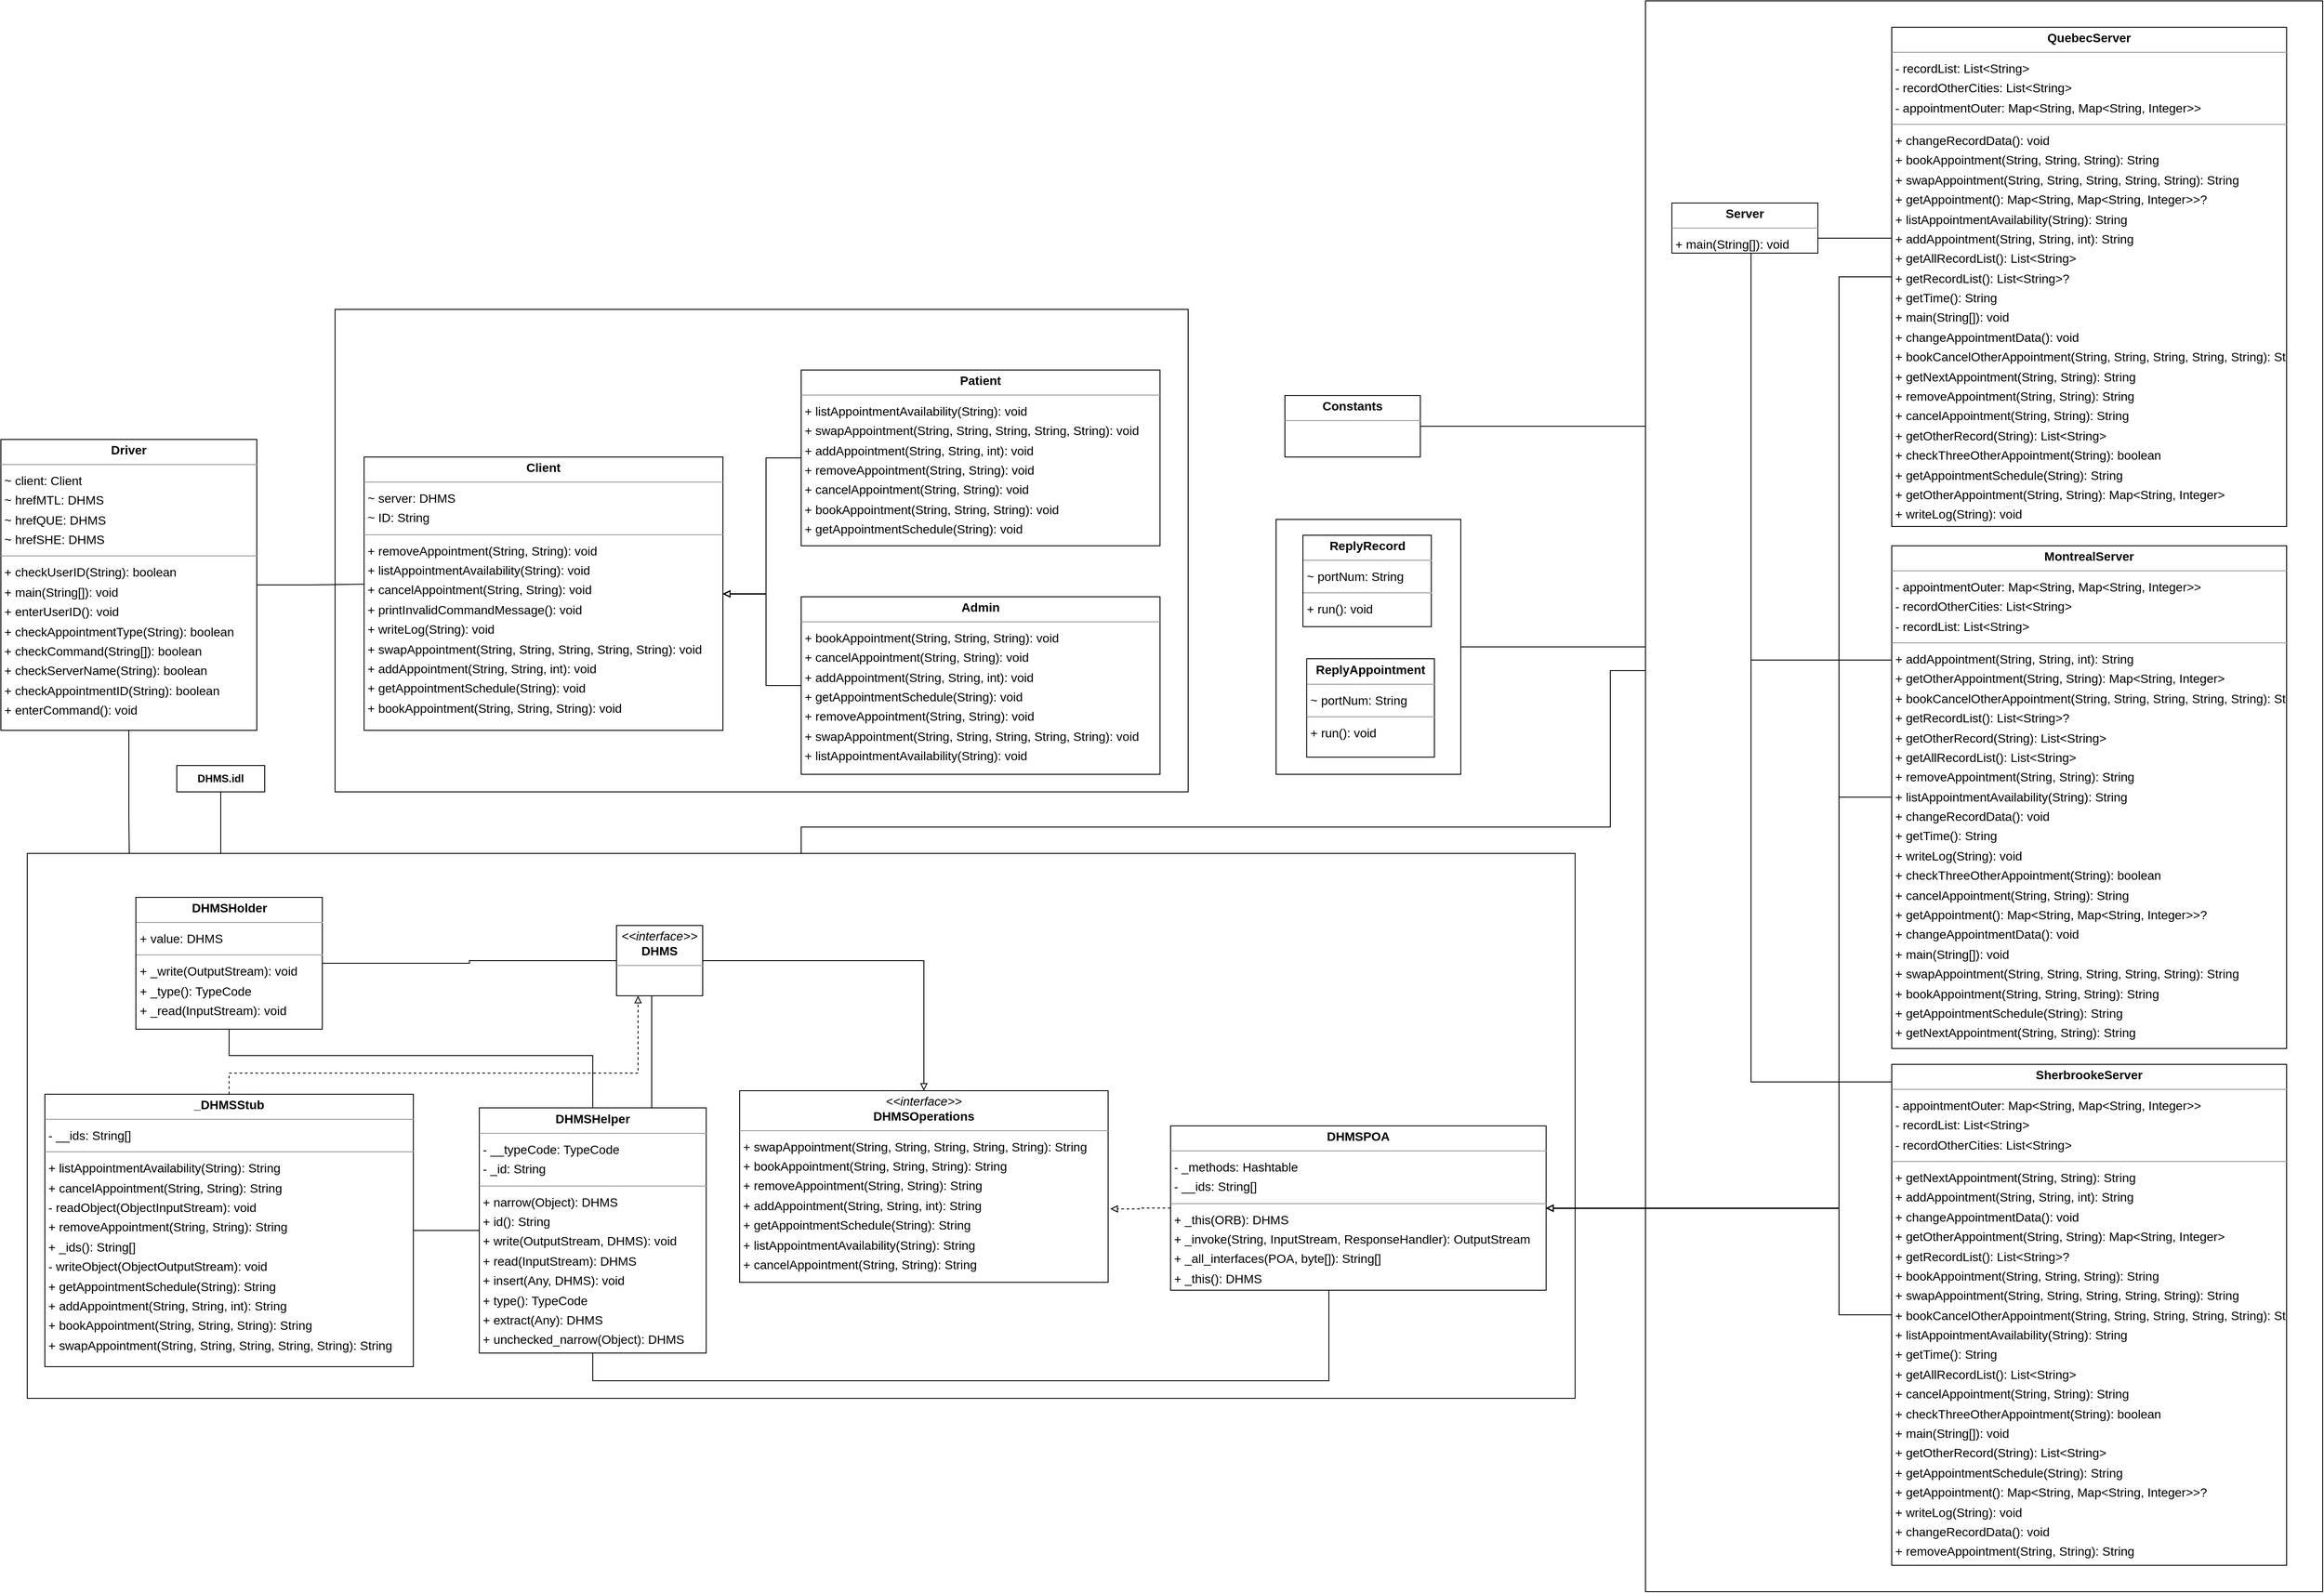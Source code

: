 <mxfile version="16.4.0" type="device"><diagram id="8j2twFAvxU2nmPBrxbak" name="Page-1"><mxGraphModel dx="2836" dy="1774" grid="1" gridSize="10" guides="1" tooltips="1" connect="1" arrows="1" fold="1" page="0" pageScale="1" pageWidth="827" pageHeight="1169" background="none" math="0" shadow="0"><root><mxCell id="0"/><mxCell id="1" parent="0"/><mxCell id="OotrBmsqUo1pVsnrVpW--10" value="" style="rounded=0;whiteSpace=wrap;html=1;" vertex="1" parent="1"><mxGeometry x="830" y="480" width="210" height="290" as="geometry"/></mxCell><mxCell id="OotrBmsqUo1pVsnrVpW--28" style="edgeStyle=orthogonalEdgeStyle;rounded=0;orthogonalLoop=1;jettySize=auto;html=1;entryX=1;entryY=0.5;entryDx=0;entryDy=0;endArrow=none;endFill=0;strokeColor=#000000;" edge="1" parent="1" source="OotrBmsqUo1pVsnrVpW--12" target="OotrBmsqUo1pVsnrVpW--10"><mxGeometry relative="1" as="geometry"><Array as="points"><mxPoint x="1200" y="625"/><mxPoint x="1200" y="625"/></Array></mxGeometry></mxCell><mxCell id="OotrBmsqUo1pVsnrVpW--29" style="edgeStyle=orthogonalEdgeStyle;rounded=0;orthogonalLoop=1;jettySize=auto;html=1;entryX=1;entryY=0.5;entryDx=0;entryDy=0;endArrow=none;endFill=0;strokeColor=#000000;" edge="1" parent="1" source="OotrBmsqUo1pVsnrVpW--12" target="node6"><mxGeometry relative="1" as="geometry"><Array as="points"><mxPoint x="1170" y="374"/><mxPoint x="1170" y="374"/></Array></mxGeometry></mxCell><mxCell id="OotrBmsqUo1pVsnrVpW--12" value="" style="rounded=0;whiteSpace=wrap;html=1;" vertex="1" parent="1"><mxGeometry x="1250" y="-110" width="770" height="1810" as="geometry"/></mxCell><mxCell id="OotrBmsqUo1pVsnrVpW--27" style="edgeStyle=orthogonalEdgeStyle;rounded=0;orthogonalLoop=1;jettySize=auto;html=1;entryX=0;entryY=0.421;entryDx=0;entryDy=0;entryPerimeter=0;endArrow=none;endFill=0;strokeColor=#000000;" edge="1" parent="1" source="OotrBmsqUo1pVsnrVpW--9" target="OotrBmsqUo1pVsnrVpW--12"><mxGeometry relative="1" as="geometry"><Array as="points"><mxPoint x="290" y="830"/><mxPoint x="1210" y="830"/><mxPoint x="1210" y="652"/></Array></mxGeometry></mxCell><mxCell id="OotrBmsqUo1pVsnrVpW--9" value="" style="rounded=0;whiteSpace=wrap;html=1;" vertex="1" parent="1"><mxGeometry x="-590" y="860" width="1760" height="620" as="geometry"/></mxCell><mxCell id="OotrBmsqUo1pVsnrVpW--1" value="" style="rounded=0;whiteSpace=wrap;html=1;" vertex="1" parent="1"><mxGeometry x="-240" y="241" width="970" height="549" as="geometry"/></mxCell><mxCell id="OotrBmsqUo1pVsnrVpW--25" style="edgeStyle=orthogonalEdgeStyle;rounded=0;orthogonalLoop=1;jettySize=auto;html=1;endArrow=block;endFill=0;strokeColor=#000000;entryX=1;entryY=0.5;entryDx=0;entryDy=0;" edge="1" parent="1" source="node10" target="node0"><mxGeometry relative="1" as="geometry"><mxPoint x="200" y="560.0" as="targetPoint"/><Array as="points"><mxPoint x="250" y="669"/><mxPoint x="250" y="565"/></Array></mxGeometry></mxCell><mxCell id="node10" value="&lt;p style=&quot;margin:0px;margin-top:4px;text-align:center;&quot;&gt;&lt;b&gt;Admin&lt;/b&gt;&lt;/p&gt;&lt;hr size=&quot;1&quot;/&gt;&lt;p style=&quot;margin:0 0 0 4px;line-height:1.6;&quot;&gt;+ bookAppointment(String, String, String): void&lt;br/&gt;+ cancelAppointment(String, String): void&lt;br/&gt;+ addAppointment(String, String, int): void&lt;br/&gt;+ getAppointmentSchedule(String): void&lt;br/&gt;+ removeAppointment(String, String): void&lt;br/&gt;+ swapAppointment(String, String, String, String, String): void&lt;br/&gt;+ listAppointmentAvailability(String): void&lt;/p&gt;" style="verticalAlign=top;align=left;overflow=fill;fontSize=14;fontFamily=Helvetica;html=1;rounded=0;shadow=0;comic=0;labelBackgroundColor=none;strokeWidth=1;" parent="1" vertex="1"><mxGeometry x="290" y="568" width="408" height="202" as="geometry"/></mxCell><mxCell id="node0" value="&lt;p style=&quot;margin:0px;margin-top:4px;text-align:center;&quot;&gt;&lt;b&gt;Client&lt;/b&gt;&lt;/p&gt;&lt;hr size=&quot;1&quot;/&gt;&lt;p style=&quot;margin:0 0 0 4px;line-height:1.6;&quot;&gt;~ server: DHMS&lt;br/&gt;~ ID: String&lt;/p&gt;&lt;hr size=&quot;1&quot;/&gt;&lt;p style=&quot;margin:0 0 0 4px;line-height:1.6;&quot;&gt;+ removeAppointment(String, String): void&lt;br/&gt;+ listAppointmentAvailability(String): void&lt;br/&gt;+ cancelAppointment(String, String): void&lt;br/&gt;+ printInvalidCommandMessage(): void&lt;br/&gt;+ writeLog(String): void&lt;br/&gt;+ swapAppointment(String, String, String, String, String): void&lt;br/&gt;+ addAppointment(String, String, int): void&lt;br/&gt;+ getAppointmentSchedule(String): void&lt;br/&gt;+ bookAppointment(String, String, String): void&lt;/p&gt;" style="verticalAlign=top;align=left;overflow=fill;fontSize=14;fontFamily=Helvetica;html=1;rounded=0;shadow=0;comic=0;labelBackgroundColor=none;strokeWidth=1;" parent="1" vertex="1"><mxGeometry x="-207" y="409" width="408" height="311" as="geometry"/></mxCell><mxCell id="OotrBmsqUo1pVsnrVpW--15" style="edgeStyle=orthogonalEdgeStyle;rounded=0;orthogonalLoop=1;jettySize=auto;html=1;endArrow=block;endFill=0;" edge="1" parent="1" source="node8" target="node2"><mxGeometry relative="1" as="geometry"/></mxCell><mxCell id="node8" value="&lt;p style=&quot;margin:0px;margin-top:4px;text-align:center;&quot;&gt;&lt;i&gt;&amp;lt;&amp;lt;interface&amp;gt;&amp;gt;&lt;/i&gt;&lt;br/&gt;&lt;b&gt;DHMS&lt;/b&gt;&lt;/p&gt;&lt;hr size=&quot;1&quot;/&gt;" style="verticalAlign=top;align=left;overflow=fill;fontSize=14;fontFamily=Helvetica;html=1;rounded=0;shadow=0;comic=0;labelBackgroundColor=none;strokeWidth=1;" parent="1" vertex="1"><mxGeometry x="80" y="942" width="98" height="80" as="geometry"/></mxCell><mxCell id="OotrBmsqUo1pVsnrVpW--20" style="edgeStyle=orthogonalEdgeStyle;rounded=0;orthogonalLoop=1;jettySize=auto;html=1;endArrow=none;endFill=0;" edge="1" parent="1" source="node12" target="node1"><mxGeometry relative="1" as="geometry"><Array as="points"><mxPoint x="53" y="1460"/><mxPoint x="890" y="1460"/></Array></mxGeometry></mxCell><mxCell id="OotrBmsqUo1pVsnrVpW--21" style="edgeStyle=orthogonalEdgeStyle;rounded=0;orthogonalLoop=1;jettySize=auto;html=1;endArrow=none;endFill=0;" edge="1" parent="1" source="node12" target="node8"><mxGeometry relative="1" as="geometry"><Array as="points"><mxPoint x="120" y="1040"/><mxPoint x="120" y="1040"/></Array></mxGeometry></mxCell><mxCell id="node12" value="&lt;p style=&quot;margin:0px;margin-top:4px;text-align:center;&quot;&gt;&lt;b&gt;DHMSHelper&lt;/b&gt;&lt;/p&gt;&lt;hr size=&quot;1&quot;/&gt;&lt;p style=&quot;margin:0 0 0 4px;line-height:1.6;&quot;&gt;- __typeCode: TypeCode&lt;br/&gt;- _id: String&lt;/p&gt;&lt;hr size=&quot;1&quot;/&gt;&lt;p style=&quot;margin:0 0 0 4px;line-height:1.6;&quot;&gt;+ narrow(Object): DHMS&lt;br/&gt;+ id(): String&lt;br/&gt;+ write(OutputStream, DHMS): void&lt;br/&gt;+ read(InputStream): DHMS&lt;br/&gt;+ insert(Any, DHMS): void&lt;br/&gt;+ type(): TypeCode&lt;br/&gt;+ extract(Any): DHMS&lt;br/&gt;+ unchecked_narrow(Object): DHMS&lt;/p&gt;" style="verticalAlign=top;align=left;overflow=fill;fontSize=14;fontFamily=Helvetica;html=1;rounded=0;shadow=0;comic=0;labelBackgroundColor=none;strokeWidth=1;" parent="1" vertex="1"><mxGeometry x="-76" y="1149.5" width="258" height="279" as="geometry"/></mxCell><mxCell id="OotrBmsqUo1pVsnrVpW--17" style="edgeStyle=orthogonalEdgeStyle;rounded=0;orthogonalLoop=1;jettySize=auto;html=1;entryX=0;entryY=0.5;entryDx=0;entryDy=0;endArrow=none;endFill=0;" edge="1" parent="1" source="node9" target="node8"><mxGeometry relative="1" as="geometry"/></mxCell><mxCell id="OotrBmsqUo1pVsnrVpW--18" style="edgeStyle=orthogonalEdgeStyle;rounded=0;orthogonalLoop=1;jettySize=auto;html=1;endArrow=none;endFill=0;exitX=0.5;exitY=1;exitDx=0;exitDy=0;" edge="1" parent="1" source="node9"><mxGeometry relative="1" as="geometry"><mxPoint x="53" y="1150" as="targetPoint"/><Array as="points"><mxPoint x="-360" y="1090"/><mxPoint x="53" y="1090"/></Array></mxGeometry></mxCell><mxCell id="node9" value="&lt;p style=&quot;margin:0px;margin-top:4px;text-align:center;&quot;&gt;&lt;b&gt;DHMSHolder&lt;/b&gt;&lt;/p&gt;&lt;hr size=&quot;1&quot;/&gt;&lt;p style=&quot;margin:0 0 0 4px;line-height:1.6;&quot;&gt;+ value: DHMS&lt;/p&gt;&lt;hr size=&quot;1&quot;/&gt;&lt;p style=&quot;margin:0 0 0 4px;line-height:1.6;&quot;&gt;+ _write(OutputStream): void&lt;br/&gt;+ _type(): TypeCode&lt;br/&gt;+ _read(InputStream): void&lt;/p&gt;" style="verticalAlign=top;align=left;overflow=fill;fontSize=14;fontFamily=Helvetica;html=1;rounded=0;shadow=0;comic=0;labelBackgroundColor=none;strokeWidth=1;" parent="1" vertex="1"><mxGeometry x="-466.5" y="910" width="212" height="150" as="geometry"/></mxCell><mxCell id="node2" value="&lt;p style=&quot;margin:0px;margin-top:4px;text-align:center;&quot;&gt;&lt;i&gt;&amp;lt;&amp;lt;interface&amp;gt;&amp;gt;&lt;/i&gt;&lt;br/&gt;&lt;b&gt;DHMSOperations&lt;/b&gt;&lt;/p&gt;&lt;hr size=&quot;1&quot;/&gt;&lt;p style=&quot;margin:0 0 0 4px;line-height:1.6;&quot;&gt;+ swapAppointment(String, String, String, String, String): String&lt;br/&gt;+ bookAppointment(String, String, String): String&lt;br/&gt;+ removeAppointment(String, String): String&lt;br/&gt;+ addAppointment(String, String, int): String&lt;br/&gt;+ getAppointmentSchedule(String): String&lt;br/&gt;+ listAppointmentAvailability(String): String&lt;br/&gt;+ cancelAppointment(String, String): String&lt;/p&gt;" style="verticalAlign=top;align=left;overflow=fill;fontSize=14;fontFamily=Helvetica;html=1;rounded=0;shadow=0;comic=0;labelBackgroundColor=none;strokeWidth=1;" parent="1" vertex="1"><mxGeometry x="220" y="1130" width="419" height="218" as="geometry"/></mxCell><mxCell id="OotrBmsqUo1pVsnrVpW--22" style="edgeStyle=orthogonalEdgeStyle;rounded=0;orthogonalLoop=1;jettySize=auto;html=1;endArrow=none;endFill=0;" edge="1" parent="1" source="node15" target="OotrBmsqUo1pVsnrVpW--9"><mxGeometry relative="1" as="geometry"><Array as="points"><mxPoint x="-474" y="820"/><mxPoint x="-474" y="820"/></Array></mxGeometry></mxCell><mxCell id="OotrBmsqUo1pVsnrVpW--23" style="edgeStyle=orthogonalEdgeStyle;rounded=0;orthogonalLoop=1;jettySize=auto;html=1;entryX=0.002;entryY=0.465;entryDx=0;entryDy=0;entryPerimeter=0;endArrow=none;endFill=0;" edge="1" parent="1" source="node15" target="node0"><mxGeometry relative="1" as="geometry"/></mxCell><mxCell id="node15" value="&lt;p style=&quot;margin:0px;margin-top:4px;text-align:center;&quot;&gt;&lt;b&gt;Driver&lt;/b&gt;&lt;/p&gt;&lt;hr size=&quot;1&quot;/&gt;&lt;p style=&quot;margin:0 0 0 4px;line-height:1.6;&quot;&gt;~ client: Client&lt;br/&gt;~ hrefMTL: DHMS&lt;br/&gt;~ hrefQUE: DHMS&lt;br/&gt;~ hrefSHE: DHMS&lt;/p&gt;&lt;hr size=&quot;1&quot;/&gt;&lt;p style=&quot;margin:0 0 0 4px;line-height:1.6;&quot;&gt;+ checkUserID(String): boolean&lt;br/&gt;+ main(String[]): void&lt;br/&gt;+ enterUserID(): void&lt;br/&gt;+ checkAppointmentType(String): boolean&lt;br/&gt;+ checkCommand(String[]): boolean&lt;br/&gt;+ checkServerName(String): boolean&lt;br/&gt;+ checkAppointmentID(String): boolean&lt;br/&gt;+ enterCommand(): void&lt;/p&gt;" style="verticalAlign=top;align=left;overflow=fill;fontSize=14;fontFamily=Helvetica;html=1;rounded=0;shadow=0;comic=0;labelBackgroundColor=none;strokeWidth=1;" parent="1" vertex="1"><mxGeometry x="-620" y="389" width="291" height="331" as="geometry"/></mxCell><mxCell id="OotrBmsqUo1pVsnrVpW--31" style="edgeStyle=orthogonalEdgeStyle;rounded=0;orthogonalLoop=1;jettySize=auto;html=1;endArrow=block;endFill=0;strokeColor=#000000;entryX=1;entryY=0.5;entryDx=0;entryDy=0;" edge="1" parent="1" source="node14" target="node1"><mxGeometry relative="1" as="geometry"><mxPoint x="1170" y="1270" as="targetPoint"/><Array as="points"><mxPoint x="1470" y="796"/><mxPoint x="1470" y="1264"/></Array></mxGeometry></mxCell><mxCell id="node14" value="&lt;p style=&quot;margin:0px;margin-top:4px;text-align:center;&quot;&gt;&lt;b&gt;MontrealServer&lt;/b&gt;&lt;/p&gt;&lt;hr size=&quot;1&quot;/&gt;&lt;p style=&quot;margin:0 0 0 4px;line-height:1.6;&quot;&gt;- appointmentOuter: Map&amp;lt;String, Map&amp;lt;String, Integer&amp;gt;&amp;gt;&lt;br/&gt;- recordOtherCities: List&amp;lt;String&amp;gt;&lt;br/&gt;- recordList: List&amp;lt;String&amp;gt;&lt;/p&gt;&lt;hr size=&quot;1&quot;/&gt;&lt;p style=&quot;margin:0 0 0 4px;line-height:1.6;&quot;&gt;+ addAppointment(String, String, int): String&lt;br/&gt;+ getOtherAppointment(String, String): Map&amp;lt;String, Integer&amp;gt;&lt;br/&gt;+ bookCancelOtherAppointment(String, String, String, String, String): String&lt;br/&gt;+ getRecordList(): List&amp;lt;String&amp;gt;?&lt;br/&gt;+ getOtherRecord(String): List&amp;lt;String&amp;gt;&lt;br/&gt;+ getAllRecordList(): List&amp;lt;String&amp;gt;&lt;br/&gt;+ removeAppointment(String, String): String&lt;br/&gt;+ listAppointmentAvailability(String): String&lt;br/&gt;+ changeRecordData(): void&lt;br/&gt;+ getTime(): String&lt;br/&gt;+ writeLog(String): void&lt;br/&gt;+ checkThreeOtherAppointment(String): boolean&lt;br/&gt;+ cancelAppointment(String, String): String&lt;br/&gt;+ getAppointment(): Map&amp;lt;String, Map&amp;lt;String, Integer&amp;gt;&amp;gt;?&lt;br/&gt;+ changeAppointmentData(): void&lt;br/&gt;+ main(String[]): void&lt;br/&gt;+ swapAppointment(String, String, String, String, String): String&lt;br/&gt;+ bookAppointment(String, String, String): String&lt;br/&gt;+ getAppointmentSchedule(String): String&lt;br/&gt;+ getNextAppointment(String, String): String&lt;/p&gt;" style="verticalAlign=top;align=left;overflow=fill;fontSize=14;fontFamily=Helvetica;html=1;rounded=0;shadow=0;comic=0;labelBackgroundColor=none;strokeWidth=1;" parent="1" vertex="1"><mxGeometry x="1530" y="510" width="449" height="572" as="geometry"/></mxCell><mxCell id="OotrBmsqUo1pVsnrVpW--24" style="edgeStyle=orthogonalEdgeStyle;rounded=0;orthogonalLoop=1;jettySize=auto;html=1;endArrow=block;endFill=0;strokeColor=#000000;" edge="1" parent="1" source="node16" target="node0"><mxGeometry relative="1" as="geometry"><Array as="points"><mxPoint x="250" y="410"/><mxPoint x="250" y="565"/></Array></mxGeometry></mxCell><mxCell id="node16" value="&lt;p style=&quot;margin:0px;margin-top:4px;text-align:center;&quot;&gt;&lt;b&gt;Patient&lt;/b&gt;&lt;/p&gt;&lt;hr size=&quot;1&quot;/&gt;&lt;p style=&quot;margin:0 0 0 4px;line-height:1.6;&quot;&gt;+ listAppointmentAvailability(String): void&lt;br/&gt;+ swapAppointment(String, String, String, String, String): void&lt;br/&gt;+ addAppointment(String, String, int): void&lt;br/&gt;+ removeAppointment(String, String): void&lt;br/&gt;+ cancelAppointment(String, String): void&lt;br/&gt;+ bookAppointment(String, String, String): void&lt;br/&gt;+ getAppointmentSchedule(String): void&lt;/p&gt;" style="verticalAlign=top;align=left;overflow=fill;fontSize=14;fontFamily=Helvetica;html=1;rounded=0;shadow=0;comic=0;labelBackgroundColor=none;strokeWidth=1;" parent="1" vertex="1"><mxGeometry x="290" y="310" width="408" height="200" as="geometry"/></mxCell><mxCell id="OotrBmsqUo1pVsnrVpW--30" style="edgeStyle=orthogonalEdgeStyle;rounded=0;orthogonalLoop=1;jettySize=auto;html=1;endArrow=block;endFill=0;strokeColor=#000000;" edge="1" parent="1" source="node4" target="node1"><mxGeometry relative="1" as="geometry"><Array as="points"><mxPoint x="1470" y="204"/><mxPoint x="1470" y="1264"/></Array></mxGeometry></mxCell><mxCell id="node4" value="&lt;p style=&quot;margin:0px;margin-top:4px;text-align:center;&quot;&gt;&lt;b&gt;QuebecServer&lt;/b&gt;&lt;/p&gt;&lt;hr size=&quot;1&quot;/&gt;&lt;p style=&quot;margin:0 0 0 4px;line-height:1.6;&quot;&gt;- recordList: List&amp;lt;String&amp;gt;&lt;br/&gt;- recordOtherCities: List&amp;lt;String&amp;gt;&lt;br/&gt;- appointmentOuter: Map&amp;lt;String, Map&amp;lt;String, Integer&amp;gt;&amp;gt;&lt;/p&gt;&lt;hr size=&quot;1&quot;/&gt;&lt;p style=&quot;margin:0 0 0 4px;line-height:1.6;&quot;&gt;+ changeRecordData(): void&lt;br/&gt;+ bookAppointment(String, String, String): String&lt;br/&gt;+ swapAppointment(String, String, String, String, String): String&lt;br/&gt;+ getAppointment(): Map&amp;lt;String, Map&amp;lt;String, Integer&amp;gt;&amp;gt;?&lt;br/&gt;+ listAppointmentAvailability(String): String&lt;br/&gt;+ addAppointment(String, String, int): String&lt;br/&gt;+ getAllRecordList(): List&amp;lt;String&amp;gt;&lt;br/&gt;+ getRecordList(): List&amp;lt;String&amp;gt;?&lt;br/&gt;+ getTime(): String&lt;br/&gt;+ main(String[]): void&lt;br/&gt;+ changeAppointmentData(): void&lt;br/&gt;+ bookCancelOtherAppointment(String, String, String, String, String): String&lt;br/&gt;+ getNextAppointment(String, String): String&lt;br/&gt;+ removeAppointment(String, String): String&lt;br/&gt;+ cancelAppointment(String, String): String&lt;br/&gt;+ getOtherRecord(String): List&amp;lt;String&amp;gt;&lt;br/&gt;+ checkThreeOtherAppointment(String): boolean&lt;br/&gt;+ getAppointmentSchedule(String): String&lt;br/&gt;+ getOtherAppointment(String, String): Map&amp;lt;String, Integer&amp;gt;&lt;br/&gt;+ writeLog(String): void&lt;/p&gt;" style="verticalAlign=top;align=left;overflow=fill;fontSize=14;fontFamily=Helvetica;html=1;rounded=0;shadow=0;comic=0;labelBackgroundColor=none;strokeWidth=1;" parent="1" vertex="1"><mxGeometry x="1530" y="-80" width="449" height="568" as="geometry"/></mxCell><mxCell id="OotrBmsqUo1pVsnrVpW--32" style="edgeStyle=orthogonalEdgeStyle;rounded=0;orthogonalLoop=1;jettySize=auto;html=1;entryX=1;entryY=0.5;entryDx=0;entryDy=0;endArrow=block;endFill=0;strokeColor=#000000;" edge="1" parent="1" source="node7" target="node1"><mxGeometry relative="1" as="geometry"><Array as="points"><mxPoint x="1470" y="1385"/><mxPoint x="1470" y="1264"/></Array></mxGeometry></mxCell><mxCell id="node7" value="&lt;p style=&quot;margin:0px;margin-top:4px;text-align:center;&quot;&gt;&lt;b&gt;SherbrookeServer&lt;/b&gt;&lt;/p&gt;&lt;hr size=&quot;1&quot;/&gt;&lt;p style=&quot;margin:0 0 0 4px;line-height:1.6;&quot;&gt;- appointmentOuter: Map&amp;lt;String, Map&amp;lt;String, Integer&amp;gt;&amp;gt;&lt;br/&gt;- recordList: List&amp;lt;String&amp;gt;&lt;br/&gt;- recordOtherCities: List&amp;lt;String&amp;gt;&lt;/p&gt;&lt;hr size=&quot;1&quot;/&gt;&lt;p style=&quot;margin:0 0 0 4px;line-height:1.6;&quot;&gt;+ getNextAppointment(String, String): String&lt;br/&gt;+ addAppointment(String, String, int): String&lt;br/&gt;+ changeAppointmentData(): void&lt;br/&gt;+ getOtherAppointment(String, String): Map&amp;lt;String, Integer&amp;gt;&lt;br/&gt;+ getRecordList(): List&amp;lt;String&amp;gt;?&lt;br/&gt;+ bookAppointment(String, String, String): String&lt;br/&gt;+ swapAppointment(String, String, String, String, String): String&lt;br/&gt;+ bookCancelOtherAppointment(String, String, String, String, String): String&lt;br/&gt;+ listAppointmentAvailability(String): String&lt;br/&gt;+ getTime(): String&lt;br/&gt;+ getAllRecordList(): List&amp;lt;String&amp;gt;&lt;br/&gt;+ cancelAppointment(String, String): String&lt;br/&gt;+ checkThreeOtherAppointment(String): boolean&lt;br/&gt;+ main(String[]): void&lt;br/&gt;+ getOtherRecord(String): List&amp;lt;String&amp;gt;&lt;br/&gt;+ getAppointmentSchedule(String): String&lt;br/&gt;+ getAppointment(): Map&amp;lt;String, Map&amp;lt;String, Integer&amp;gt;&amp;gt;?&lt;br/&gt;+ writeLog(String): void&lt;br/&gt;+ changeRecordData(): void&lt;br/&gt;+ removeAppointment(String, String): String&lt;/p&gt;" style="verticalAlign=top;align=left;overflow=fill;fontSize=14;fontFamily=Helvetica;html=1;rounded=0;shadow=0;comic=0;labelBackgroundColor=none;strokeWidth=1;" parent="1" vertex="1"><mxGeometry x="1530" y="1100" width="449" height="570" as="geometry"/></mxCell><mxCell id="OotrBmsqUo1pVsnrVpW--19" style="edgeStyle=orthogonalEdgeStyle;rounded=0;orthogonalLoop=1;jettySize=auto;html=1;endArrow=none;endFill=0;" edge="1" parent="1" source="node3" target="node12"><mxGeometry relative="1" as="geometry"/></mxCell><mxCell id="OotrBmsqUo1pVsnrVpW--40" style="edgeStyle=orthogonalEdgeStyle;rounded=0;orthogonalLoop=1;jettySize=auto;html=1;entryX=0.25;entryY=1;entryDx=0;entryDy=0;endArrow=block;endFill=0;strokeColor=#000000;dashed=1;" edge="1" parent="1" source="node3" target="node8"><mxGeometry relative="1" as="geometry"><Array as="points"><mxPoint x="-360" y="1110"/><mxPoint x="105" y="1110"/></Array></mxGeometry></mxCell><mxCell id="node3" value="&lt;p style=&quot;margin:0px;margin-top:4px;text-align:center;&quot;&gt;&lt;b&gt;_DHMSStub&lt;/b&gt;&lt;/p&gt;&lt;hr size=&quot;1&quot;/&gt;&lt;p style=&quot;margin:0 0 0 4px;line-height:1.6;&quot;&gt;- __ids: String[]&lt;/p&gt;&lt;hr size=&quot;1&quot;/&gt;&lt;p style=&quot;margin:0 0 0 4px;line-height:1.6;&quot;&gt;+ listAppointmentAvailability(String): String&lt;br/&gt;+ cancelAppointment(String, String): String&lt;br/&gt;- readObject(ObjectInputStream): void&lt;br/&gt;+ removeAppointment(String, String): String&lt;br/&gt;+ _ids(): String[]&lt;br/&gt;- writeObject(ObjectOutputStream): void&lt;br/&gt;+ getAppointmentSchedule(String): String&lt;br/&gt;+ addAppointment(String, String, int): String&lt;br/&gt;+ bookAppointment(String, String, String): String&lt;br/&gt;+ swapAppointment(String, String, String, String, String): String&lt;/p&gt;" style="verticalAlign=top;align=left;overflow=fill;fontSize=14;fontFamily=Helvetica;html=1;rounded=0;shadow=0;comic=0;labelBackgroundColor=none;strokeWidth=1;" parent="1" vertex="1"><mxGeometry x="-570" y="1134" width="419" height="310" as="geometry"/></mxCell><mxCell id="OotrBmsqUo1pVsnrVpW--16" style="edgeStyle=orthogonalEdgeStyle;rounded=0;orthogonalLoop=1;jettySize=auto;html=1;entryX=1.006;entryY=0.617;entryDx=0;entryDy=0;entryPerimeter=0;endArrow=block;endFill=0;dashed=1;" edge="1" parent="1" source="node1" target="node2"><mxGeometry relative="1" as="geometry"/></mxCell><mxCell id="node1" value="&lt;p style=&quot;margin:0px;margin-top:4px;text-align:center;&quot;&gt;&lt;b&gt;DHMSPOA&lt;/b&gt;&lt;/p&gt;&lt;hr size=&quot;1&quot;/&gt;&lt;p style=&quot;margin:0 0 0 4px;line-height:1.6;&quot;&gt;- _methods: Hashtable&lt;br/&gt;- __ids: String[]&lt;/p&gt;&lt;hr size=&quot;1&quot;/&gt;&lt;p style=&quot;margin:0 0 0 4px;line-height:1.6;&quot;&gt;+ _this(ORB): DHMS&lt;br/&gt;+ _invoke(String, InputStream, ResponseHandler): OutputStream&lt;br/&gt;+ _all_interfaces(POA, byte[]): String[]&lt;br/&gt;+ _this(): DHMS&lt;/p&gt;" style="verticalAlign=top;align=left;overflow=fill;fontSize=14;fontFamily=Helvetica;html=1;rounded=0;shadow=0;comic=0;labelBackgroundColor=none;strokeWidth=1;" parent="1" vertex="1"><mxGeometry x="710" y="1170" width="427" height="187" as="geometry"/></mxCell><mxCell id="OotrBmsqUo1pVsnrVpW--33" style="edgeStyle=orthogonalEdgeStyle;rounded=0;orthogonalLoop=1;jettySize=auto;html=1;endArrow=none;endFill=0;strokeColor=#000000;" edge="1" parent="1" source="node13" target="node4"><mxGeometry relative="1" as="geometry"><Array as="points"><mxPoint x="1470" y="160"/><mxPoint x="1470" y="160"/></Array></mxGeometry></mxCell><mxCell id="OotrBmsqUo1pVsnrVpW--34" style="edgeStyle=orthogonalEdgeStyle;rounded=0;orthogonalLoop=1;jettySize=auto;html=1;endArrow=none;endFill=0;strokeColor=#000000;" edge="1" parent="1" source="node13" target="node14"><mxGeometry relative="1" as="geometry"><Array as="points"><mxPoint x="1370" y="640"/></Array></mxGeometry></mxCell><mxCell id="OotrBmsqUo1pVsnrVpW--35" style="edgeStyle=orthogonalEdgeStyle;rounded=0;orthogonalLoop=1;jettySize=auto;html=1;endArrow=none;endFill=0;strokeColor=#000000;" edge="1" parent="1" source="node13" target="node7"><mxGeometry relative="1" as="geometry"><Array as="points"><mxPoint x="1370" y="1120"/></Array></mxGeometry></mxCell><mxCell id="node13" value="&lt;p style=&quot;margin:0px;margin-top:4px;text-align:center;&quot;&gt;&lt;b&gt;Server&lt;/b&gt;&lt;/p&gt;&lt;hr size=&quot;1&quot;/&gt;&lt;p style=&quot;margin:0 0 0 4px;line-height:1.6;&quot;&gt;+ main(String[]): void&lt;/p&gt;" style="verticalAlign=top;align=left;overflow=fill;fontSize=14;fontFamily=Helvetica;html=1;rounded=0;shadow=0;comic=0;labelBackgroundColor=none;strokeWidth=1;" parent="1" vertex="1"><mxGeometry x="1280" y="120" width="166" height="57" as="geometry"/></mxCell><mxCell id="node11" value="&lt;p style=&quot;margin:0px;margin-top:4px;text-align:center;&quot;&gt;&lt;b&gt;ReplyRecord&lt;/b&gt;&lt;/p&gt;&lt;hr size=&quot;1&quot;/&gt;&lt;p style=&quot;margin:0 0 0 4px;line-height:1.6;&quot;&gt;~ portNum: String&lt;/p&gt;&lt;hr size=&quot;1&quot;/&gt;&lt;p style=&quot;margin:0 0 0 4px;line-height:1.6;&quot;&gt;+ run(): void&lt;/p&gt;" style="verticalAlign=top;align=left;overflow=fill;fontSize=14;fontFamily=Helvetica;html=1;rounded=0;shadow=0;comic=0;labelBackgroundColor=none;strokeWidth=1;" parent="1" vertex="1"><mxGeometry x="860.5" y="498" width="146" height="104" as="geometry"/></mxCell><mxCell id="node6" value="&lt;p style=&quot;margin: 0px ; margin-top: 4px ; text-align: center&quot;&gt;&lt;b&gt;Constants&lt;/b&gt;&lt;/p&gt;&lt;hr size=&quot;1&quot;&gt;&lt;p style=&quot;margin: 0 0 0 4px ; line-height: 1.6&quot;&gt;&lt;br&gt;&lt;/p&gt;" style="verticalAlign=top;align=left;overflow=fill;fontSize=14;fontFamily=Helvetica;html=1;rounded=0;shadow=0;comic=0;labelBackgroundColor=none;strokeWidth=1;" parent="1" vertex="1"><mxGeometry x="840" y="339" width="154" height="70" as="geometry"/></mxCell><mxCell id="node5" value="&lt;p style=&quot;margin:0px;margin-top:4px;text-align:center;&quot;&gt;&lt;b&gt;ReplyAppointment&lt;/b&gt;&lt;/p&gt;&lt;hr size=&quot;1&quot;/&gt;&lt;p style=&quot;margin:0 0 0 4px;line-height:1.6;&quot;&gt;~ portNum: String&lt;/p&gt;&lt;hr size=&quot;1&quot;/&gt;&lt;p style=&quot;margin:0 0 0 4px;line-height:1.6;&quot;&gt;+ run(): void&lt;/p&gt;" style="verticalAlign=top;align=left;overflow=fill;fontSize=14;fontFamily=Helvetica;html=1;rounded=0;shadow=0;comic=0;labelBackgroundColor=none;strokeWidth=1;" parent="1" vertex="1"><mxGeometry x="864.75" y="638.5" width="145.25" height="112" as="geometry"/></mxCell><mxCell id="OotrBmsqUo1pVsnrVpW--36" value="" style="rounded=0;whiteSpace=wrap;html=1;" vertex="1" parent="1"><mxGeometry x="-420" y="760" width="100" height="30" as="geometry"/></mxCell><mxCell id="OotrBmsqUo1pVsnrVpW--39" style="edgeStyle=orthogonalEdgeStyle;rounded=0;orthogonalLoop=1;jettySize=auto;html=1;entryX=0.125;entryY=0;entryDx=0;entryDy=0;entryPerimeter=0;endArrow=none;endFill=0;strokeColor=#000000;" edge="1" parent="1" source="OotrBmsqUo1pVsnrVpW--37" target="OotrBmsqUo1pVsnrVpW--9"><mxGeometry relative="1" as="geometry"/></mxCell><mxCell id="OotrBmsqUo1pVsnrVpW--37" value="&lt;b&gt;DHMS.idl&lt;/b&gt;" style="text;html=1;strokeColor=none;fillColor=none;align=center;verticalAlign=middle;whiteSpace=wrap;rounded=0;" vertex="1" parent="1"><mxGeometry x="-400" y="760" width="60" height="30" as="geometry"/></mxCell></root></mxGraphModel></diagram></mxfile>